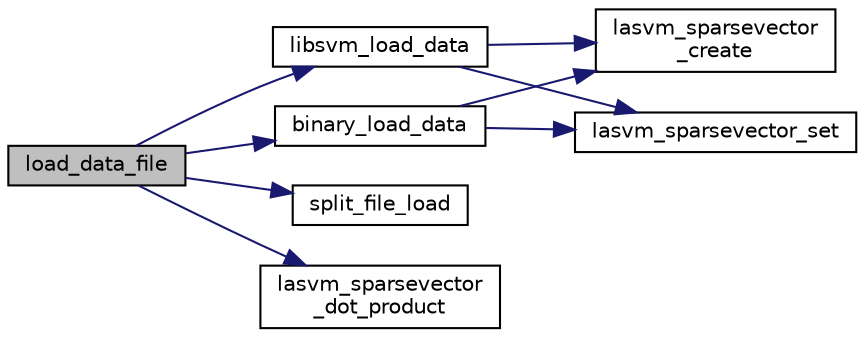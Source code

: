 digraph "load_data_file"
{
  edge [fontname="Helvetica",fontsize="10",labelfontname="Helvetica",labelfontsize="10"];
  node [fontname="Helvetica",fontsize="10",shape=record];
  rankdir="LR";
  Node1 [label="load_data_file",height=0.2,width=0.4,color="black", fillcolor="grey75", style="filled" fontcolor="black"];
  Node1 -> Node2 [color="midnightblue",fontsize="10",style="solid",fontname="Helvetica"];
  Node2 [label="libsvm_load_data",height=0.2,width=0.4,color="black", fillcolor="white", style="filled",URL="$la__svm_8cpp.html#a90d1123670c4debc7852273ca8477a52"];
  Node2 -> Node3 [color="midnightblue",fontsize="10",style="solid",fontname="Helvetica"];
  Node3 [label="lasvm_sparsevector\l_create",height=0.2,width=0.4,color="black", fillcolor="white", style="filled",URL="$vector_8c.html#a16c3c9c0dbf9a02508ea613bcc6f390d"];
  Node2 -> Node4 [color="midnightblue",fontsize="10",style="solid",fontname="Helvetica"];
  Node4 [label="lasvm_sparsevector_set",height=0.2,width=0.4,color="black", fillcolor="white", style="filled",URL="$vector_8c.html#a45ddcb329a7772fcaa14b8f02aa29b41"];
  Node1 -> Node5 [color="midnightblue",fontsize="10",style="solid",fontname="Helvetica"];
  Node5 [label="binary_load_data",height=0.2,width=0.4,color="black", fillcolor="white", style="filled",URL="$la__svm_8cpp.html#a1e8a8d830b07e1e2582531bfc4bf6d8d"];
  Node5 -> Node3 [color="midnightblue",fontsize="10",style="solid",fontname="Helvetica"];
  Node5 -> Node4 [color="midnightblue",fontsize="10",style="solid",fontname="Helvetica"];
  Node1 -> Node6 [color="midnightblue",fontsize="10",style="solid",fontname="Helvetica"];
  Node6 [label="split_file_load",height=0.2,width=0.4,color="black", fillcolor="white", style="filled",URL="$la__svm_8cpp.html#a215ee43167eb7ec8c4ac0ea9c36e0dd4"];
  Node1 -> Node7 [color="midnightblue",fontsize="10",style="solid",fontname="Helvetica"];
  Node7 [label="lasvm_sparsevector\l_dot_product",height=0.2,width=0.4,color="black", fillcolor="white", style="filled",URL="$vector_8c.html#a87903fc116678cdff780b1d76c0e6555"];
}
